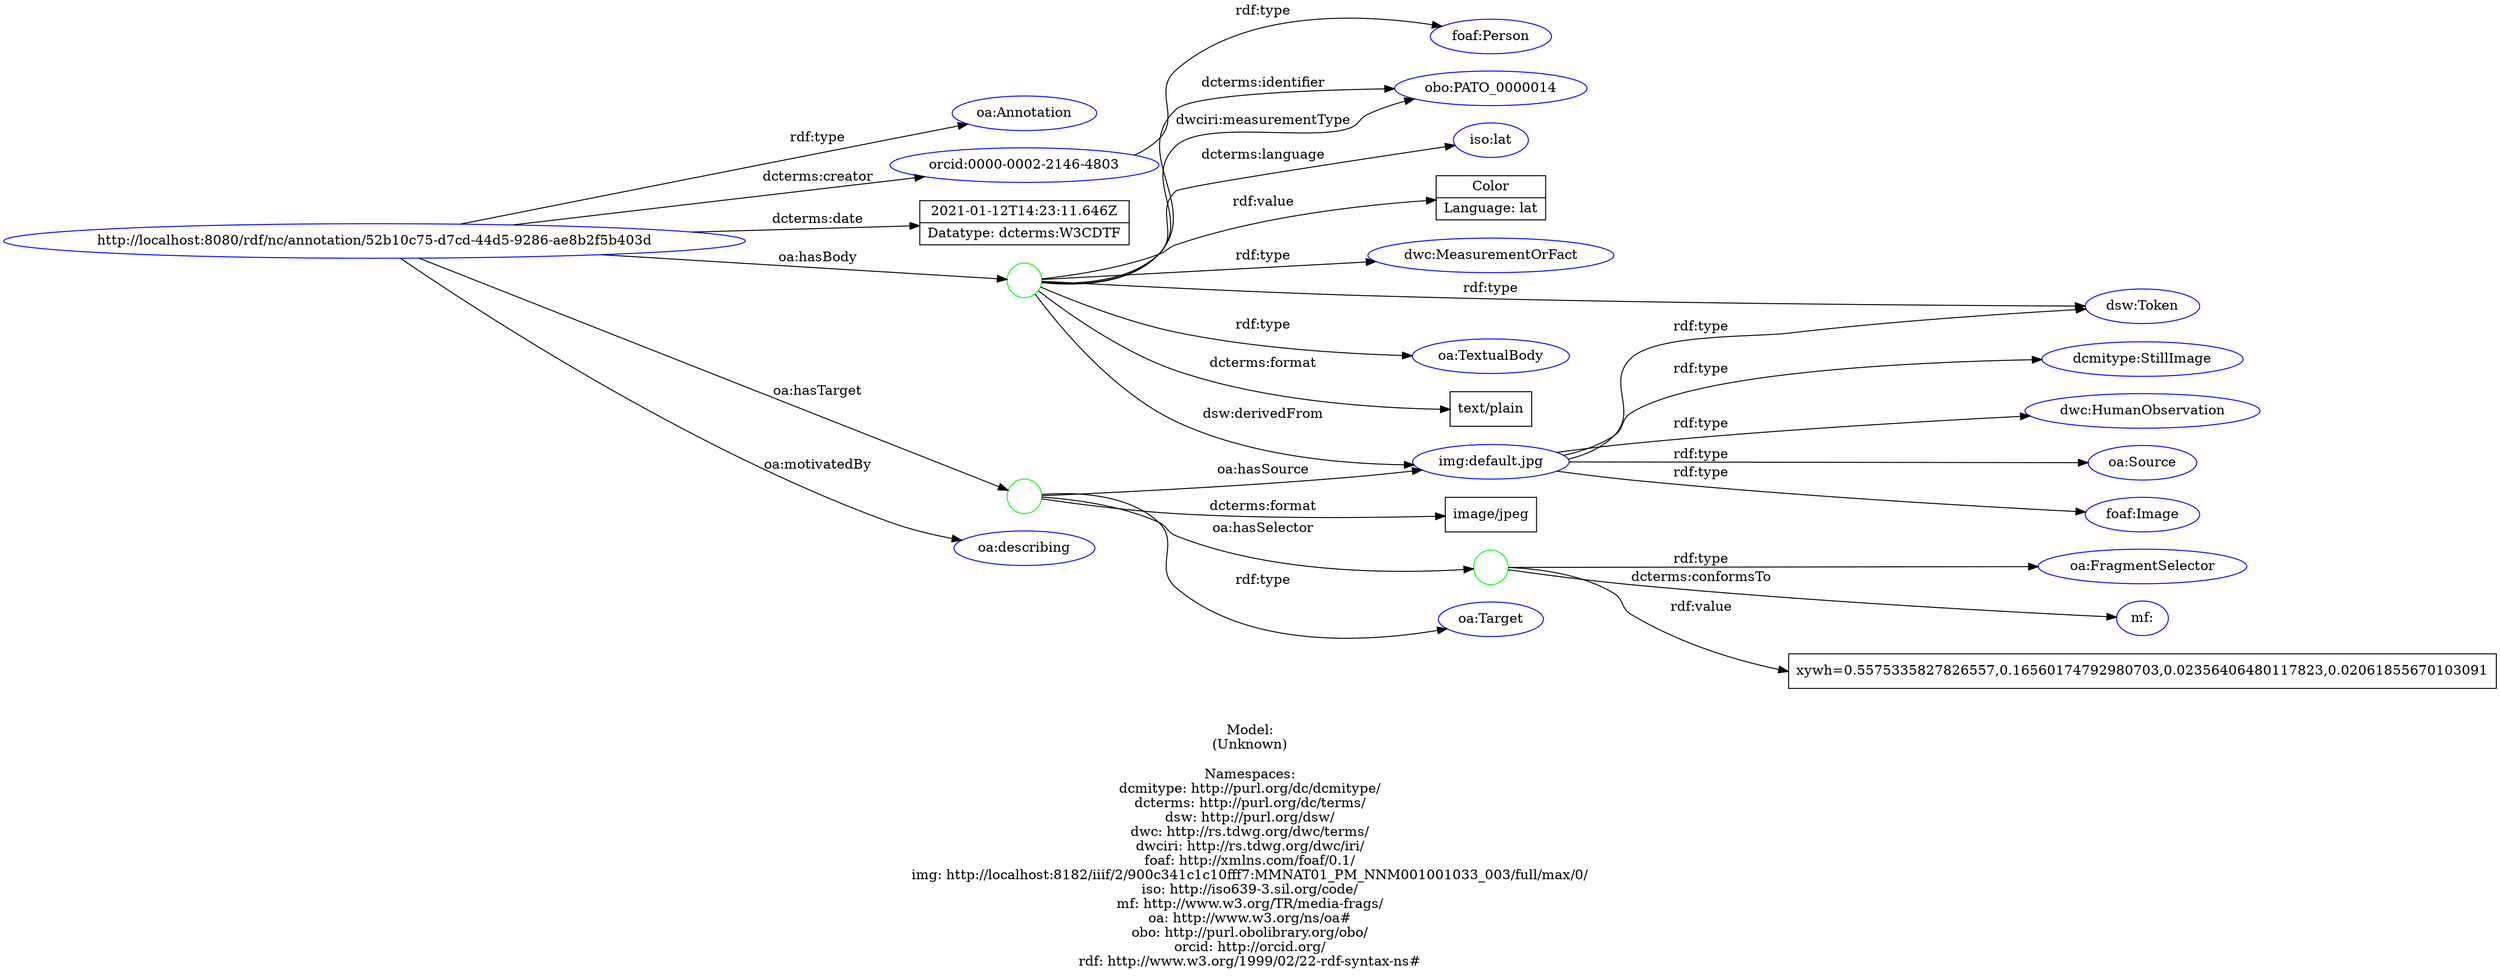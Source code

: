 digraph {
	rankdir = LR;
	charset="utf-8";

	"Rhttp://localhost:8080/rdf/nc/annotation/52b10c75-d7cd-44d5-9286-ae8b2f5b403d" -> "Roa:Annotation" [ label="rdf:type" ];
	"Rhttp://localhost:8080/rdf/nc/annotation/52b10c75-d7cd-44d5-9286-ae8b2f5b403d" -> "Rorcid:0000-0002-2146-4803" [ label="dcterms:creator" ];
	"Rhttp://localhost:8080/rdf/nc/annotation/52b10c75-d7cd-44d5-9286-ae8b2f5b403d" -> "L2021-01-12T14:23:11.646Z|Datatype: dcterms:W3CDTF" [ label="dcterms:date" ];
	"Rhttp://localhost:8080/rdf/nc/annotation/52b10c75-d7cd-44d5-9286-ae8b2f5b403d" -> "B_:node1f0gq2gelx69" [ label="oa:hasBody" ];
	"B_:node1f0gq2gelx69" -> "Rdsw:Token" [ label="rdf:type" ];
	"B_:node1f0gq2gelx69" -> "Rdwc:MeasurementOrFact" [ label="rdf:type" ];
	"B_:node1f0gq2gelx69" -> "Roa:TextualBody" [ label="rdf:type" ];
	"B_:node1f0gq2gelx69" -> "Ltext/plain" [ label="dcterms:format" ];
	"B_:node1f0gq2gelx69" -> "Robo:PATO_0000014" [ label="dcterms:identifier" ];
	"B_:node1f0gq2gelx69" -> "Riso:lat" [ label="dcterms:language" ];
	"B_:node1f0gq2gelx69" -> "Rimg:default.jpg" [ label="dsw:derivedFrom" ];
	"B_:node1f0gq2gelx69" -> "Robo:PATO_0000014" [ label="dwciri:measurementType" ];
	"B_:node1f0gq2gelx69" -> "LColor|Language: lat" [ label="rdf:value" ];
	"Rhttp://localhost:8080/rdf/nc/annotation/52b10c75-d7cd-44d5-9286-ae8b2f5b403d" -> "B_:node1f0gq2gelx68" [ label="oa:hasTarget" ];
	"B_:node1f0gq2gelx68" -> "Roa:Target" [ label="rdf:type" ];
	"B_:node1f0gq2gelx68" -> "Limage/jpeg" [ label="dcterms:format" ];
	"B_:node1f0gq2gelx68" -> "B_:node1f0gq2gelx71" [ label="oa:hasSelector" ];
	"B_:node1f0gq2gelx71" -> "Roa:FragmentSelector" [ label="rdf:type" ];
	"B_:node1f0gq2gelx71" -> "Rmf:" [ label="dcterms:conformsTo" ];
	"B_:node1f0gq2gelx71" -> "Lxywh=0.5575335827826557,0.16560174792980703,0.02356406480117823,0.02061855670103091" [ label="rdf:value" ];
	"B_:node1f0gq2gelx68" -> "Rimg:default.jpg" [ label="oa:hasSource" ];
	"Rhttp://localhost:8080/rdf/nc/annotation/52b10c75-d7cd-44d5-9286-ae8b2f5b403d" -> "Roa:describing" [ label="oa:motivatedBy" ];
	"Rorcid:0000-0002-2146-4803" -> "Rfoaf:Person" [ label="rdf:type" ];
	"Rimg:default.jpg" -> "Rdcmitype:StillImage" [ label="rdf:type" ];
	"Rimg:default.jpg" -> "Rdsw:Token" [ label="rdf:type" ];
	"Rimg:default.jpg" -> "Rdwc:HumanObservation" [ label="rdf:type" ];
	"Rimg:default.jpg" -> "Roa:Source" [ label="rdf:type" ];
	"Rimg:default.jpg" -> "Rfoaf:Image" [ label="rdf:type" ];

	// Resources
	"Rhttp://localhost:8080/rdf/nc/annotation/52b10c75-d7cd-44d5-9286-ae8b2f5b403d" [ label="http://localhost:8080/rdf/nc/annotation/52b10c75-d7cd-44d5-9286-ae8b2f5b403d", shape = ellipse, color = blue ];
	"Roa:Annotation" [ label="oa:Annotation", shape = ellipse, color = blue ];
	"Rorcid:0000-0002-2146-4803" [ label="orcid:0000-0002-2146-4803", shape = ellipse, color = blue ];
	"Rdsw:Token" [ label="dsw:Token", shape = ellipse, color = blue ];
	"Rdwc:MeasurementOrFact" [ label="dwc:MeasurementOrFact", shape = ellipse, color = blue ];
	"Roa:TextualBody" [ label="oa:TextualBody", shape = ellipse, color = blue ];
	"Robo:PATO_0000014" [ label="obo:PATO_0000014", shape = ellipse, color = blue ];
	"Riso:lat" [ label="iso:lat", shape = ellipse, color = blue ];
	"Rimg:default.jpg" [ label="img:default.jpg", shape = ellipse, color = blue ];
	"Roa:Target" [ label="oa:Target", shape = ellipse, color = blue ];
	"Roa:FragmentSelector" [ label="oa:FragmentSelector", shape = ellipse, color = blue ];
	"Rmf:" [ label="mf:", shape = ellipse, color = blue ];
	"Roa:describing" [ label="oa:describing", shape = ellipse, color = blue ];
	"Rfoaf:Person" [ label="foaf:Person", shape = ellipse, color = blue ];
	"Rdcmitype:StillImage" [ label="dcmitype:StillImage", shape = ellipse, color = blue ];
	"Rdwc:HumanObservation" [ label="dwc:HumanObservation", shape = ellipse, color = blue ];
	"Roa:Source" [ label="oa:Source", shape = ellipse, color = blue ];
	"Rfoaf:Image" [ label="foaf:Image", shape = ellipse, color = blue ];

	// Anonymous nodes
	"B_:node1f0gq2gelx69" [ label="", shape = circle, color = green ];
	"B_:node1f0gq2gelx68" [ label="", shape = circle, color = green ];
	"B_:node1f0gq2gelx71" [ label="", shape = circle, color = green ];

	// Literals
	"L2021-01-12T14:23:11.646Z|Datatype: dcterms:W3CDTF" [ label="2021-01-12T14:23:11.646Z|Datatype: dcterms:W3CDTF", shape = record ];
	"Ltext/plain" [ label="text/plain", shape = record ];
	"LColor|Language: lat" [ label="Color|Language: lat", shape = record ];
	"Limage/jpeg" [ label="image/jpeg", shape = record ];
	"Lxywh=0.5575335827826557,0.16560174792980703,0.02356406480117823,0.02061855670103091" [ label="xywh=0.5575335827826557,0.16560174792980703,0.02356406480117823,0.02061855670103091", shape = record ];

	label="\n\nModel:\n(Unknown)\n\nNamespaces:\ndcmitype: http://purl.org/dc/dcmitype/\ndcterms: http://purl.org/dc/terms/\ndsw: http://purl.org/dsw/\ndwc: http://rs.tdwg.org/dwc/terms/\ndwciri: http://rs.tdwg.org/dwc/iri/\nfoaf: http://xmlns.com/foaf/0.1/\nimg: http://localhost:8182/iiif/2/900c341c1c10fff7:MMNAT01_PM_NNM001001033_003/full/max/0/\niso: http://iso639-3.sil.org/code/\nmf: http://www.w3.org/TR/media-frags/\noa: http://www.w3.org/ns/oa#\nobo: http://purl.obolibrary.org/obo/\norcid: http://orcid.org/\nrdf: http://www.w3.org/1999/02/22-rdf-syntax-ns#\n";
}
